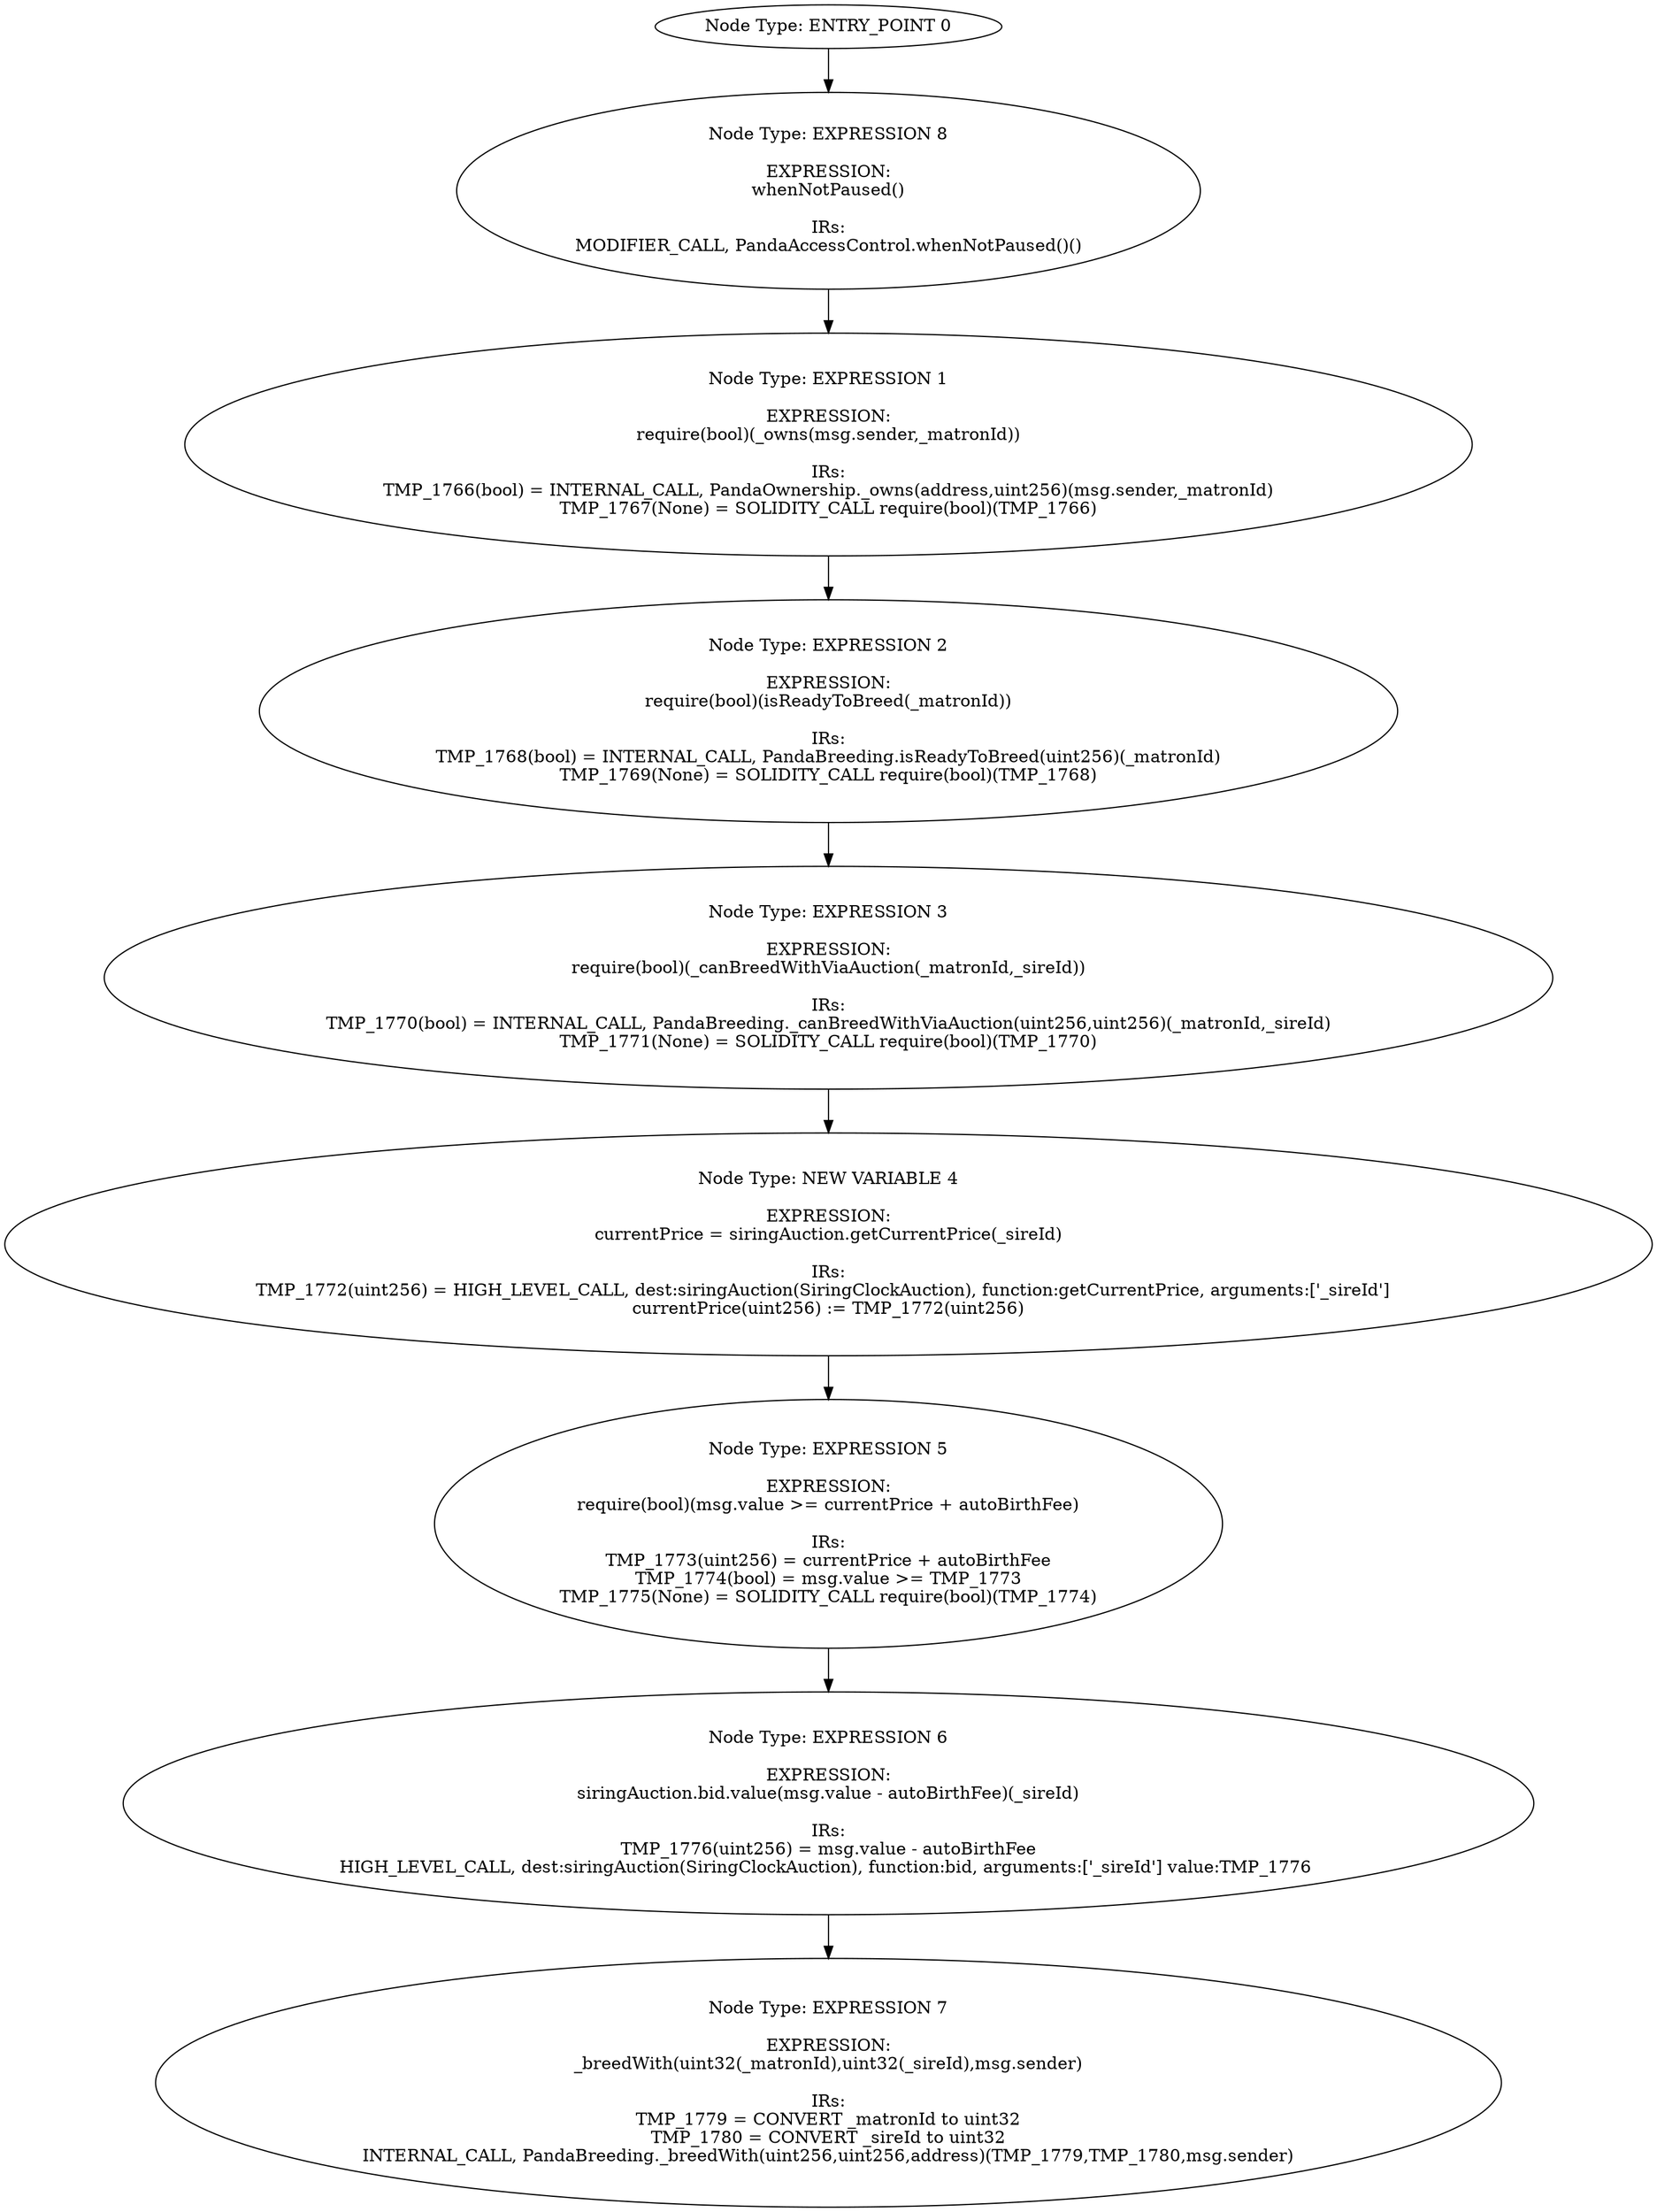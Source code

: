 digraph{
0[label="Node Type: ENTRY_POINT 0
"];
0->8;
1[label="Node Type: EXPRESSION 1

EXPRESSION:
require(bool)(_owns(msg.sender,_matronId))

IRs:
TMP_1766(bool) = INTERNAL_CALL, PandaOwnership._owns(address,uint256)(msg.sender,_matronId)
TMP_1767(None) = SOLIDITY_CALL require(bool)(TMP_1766)"];
1->2;
2[label="Node Type: EXPRESSION 2

EXPRESSION:
require(bool)(isReadyToBreed(_matronId))

IRs:
TMP_1768(bool) = INTERNAL_CALL, PandaBreeding.isReadyToBreed(uint256)(_matronId)
TMP_1769(None) = SOLIDITY_CALL require(bool)(TMP_1768)"];
2->3;
3[label="Node Type: EXPRESSION 3

EXPRESSION:
require(bool)(_canBreedWithViaAuction(_matronId,_sireId))

IRs:
TMP_1770(bool) = INTERNAL_CALL, PandaBreeding._canBreedWithViaAuction(uint256,uint256)(_matronId,_sireId)
TMP_1771(None) = SOLIDITY_CALL require(bool)(TMP_1770)"];
3->4;
4[label="Node Type: NEW VARIABLE 4

EXPRESSION:
currentPrice = siringAuction.getCurrentPrice(_sireId)

IRs:
TMP_1772(uint256) = HIGH_LEVEL_CALL, dest:siringAuction(SiringClockAuction), function:getCurrentPrice, arguments:['_sireId']  
currentPrice(uint256) := TMP_1772(uint256)"];
4->5;
5[label="Node Type: EXPRESSION 5

EXPRESSION:
require(bool)(msg.value >= currentPrice + autoBirthFee)

IRs:
TMP_1773(uint256) = currentPrice + autoBirthFee
TMP_1774(bool) = msg.value >= TMP_1773
TMP_1775(None) = SOLIDITY_CALL require(bool)(TMP_1774)"];
5->6;
6[label="Node Type: EXPRESSION 6

EXPRESSION:
siringAuction.bid.value(msg.value - autoBirthFee)(_sireId)

IRs:
TMP_1776(uint256) = msg.value - autoBirthFee
HIGH_LEVEL_CALL, dest:siringAuction(SiringClockAuction), function:bid, arguments:['_sireId'] value:TMP_1776 "];
6->7;
7[label="Node Type: EXPRESSION 7

EXPRESSION:
_breedWith(uint32(_matronId),uint32(_sireId),msg.sender)

IRs:
TMP_1779 = CONVERT _matronId to uint32
TMP_1780 = CONVERT _sireId to uint32
INTERNAL_CALL, PandaBreeding._breedWith(uint256,uint256,address)(TMP_1779,TMP_1780,msg.sender)"];
8[label="Node Type: EXPRESSION 8

EXPRESSION:
whenNotPaused()

IRs:
MODIFIER_CALL, PandaAccessControl.whenNotPaused()()"];
8->1;
}
